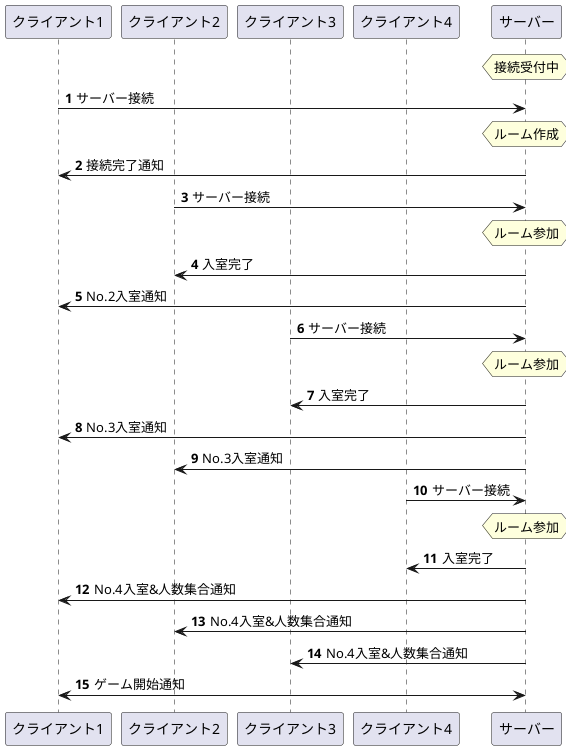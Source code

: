 @startuml

'botシーケンス図'

participant クライアント1
participant クライアント2
participant クライアント3
participant クライアント4
participant サーバー

autonumber
hnote over サーバー : 接続受付中

クライアント1 -> サーバー:サーバー接続
hnote over サーバー : ルーム作成
クライアント1 <- サーバー:接続完了通知

クライアント2 -> サーバー:サーバー接続
hnote over サーバー : ルーム参加
クライアント2 <- サーバー:入室完了
クライアント1 <- サーバー:No.2入室通知

クライアント3 -> サーバー:サーバー接続
hnote over サーバー : ルーム参加
クライアント3 <- サーバー:入室完了
クライアント1 <- サーバー:No.3入室通知
クライアント2 <- サーバー:No.3入室通知

クライアント4 -> サーバー:サーバー接続
hnote over サーバー : ルーム参加
クライアント4 <- サーバー:入室完了
クライアント1 <- サーバー:No.4入室&人数集合通知
クライアント2 <- サーバー:No.4入室&人数集合通知
クライアント3 <- サーバー:No.4入室&人数集合通知

クライアント1 <-> サーバー:ゲーム開始通知

@enduml

